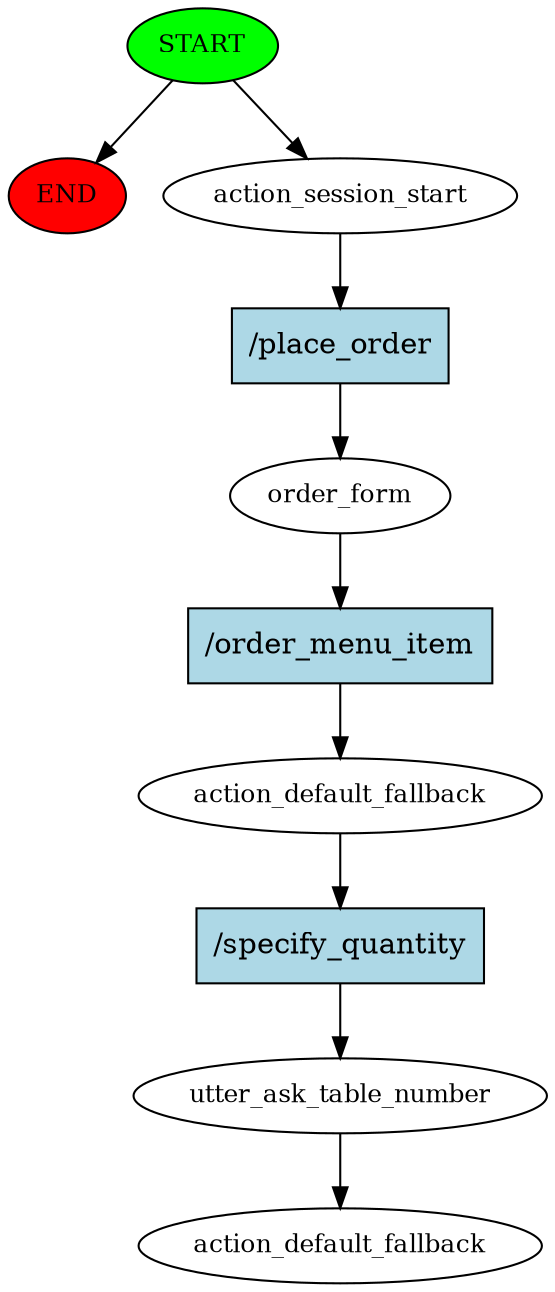 digraph  {
0 [class="start active", fillcolor=green, fontsize=12, label=START, style=filled];
"-1" [class=end, fillcolor=red, fontsize=12, label=END, style=filled];
1 [class=active, fontsize=12, label=action_session_start];
2 [class=active, fontsize=12, label=order_form];
3 [class=active, fontsize=12, label=action_default_fallback];
4 [class=active, fontsize=12, label=utter_ask_table_number];
5 [class="dashed active", fontsize=12, label=action_default_fallback];
6 [class="intent active", fillcolor=lightblue, label="/place_order", shape=rect, style=filled];
7 [class="intent active", fillcolor=lightblue, label="/order_menu_item", shape=rect, style=filled];
8 [class="intent active", fillcolor=lightblue, label="/specify_quantity", shape=rect, style=filled];
0 -> "-1"  [class="", key=NONE, label=""];
0 -> 1  [class=active, key=NONE, label=""];
1 -> 6  [class=active, key=0];
2 -> 7  [class=active, key=0];
3 -> 8  [class=active, key=0];
4 -> 5  [class=active, key=NONE, label=""];
6 -> 2  [class=active, key=0];
7 -> 3  [class=active, key=0];
8 -> 4  [class=active, key=0];
}
